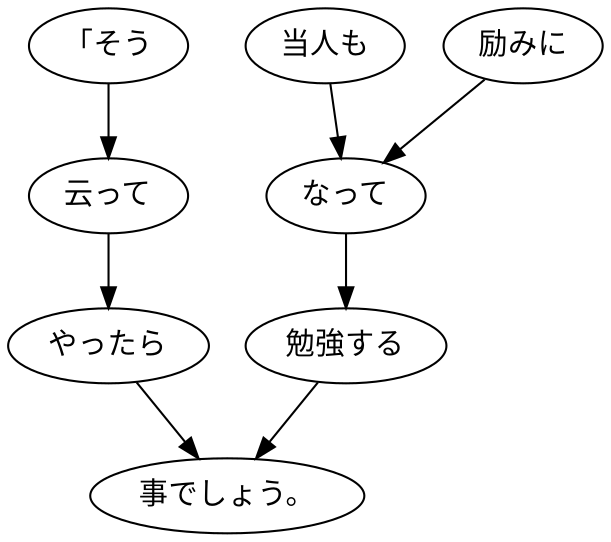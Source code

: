 digraph graph2165 {
	node0 [label="「そう"];
	node1 [label="云って"];
	node2 [label="やったら"];
	node3 [label="当人も"];
	node4 [label="励みに"];
	node5 [label="なって"];
	node6 [label="勉強する"];
	node7 [label="事でしょう。"];
	node0 -> node1;
	node1 -> node2;
	node2 -> node7;
	node3 -> node5;
	node4 -> node5;
	node5 -> node6;
	node6 -> node7;
}
